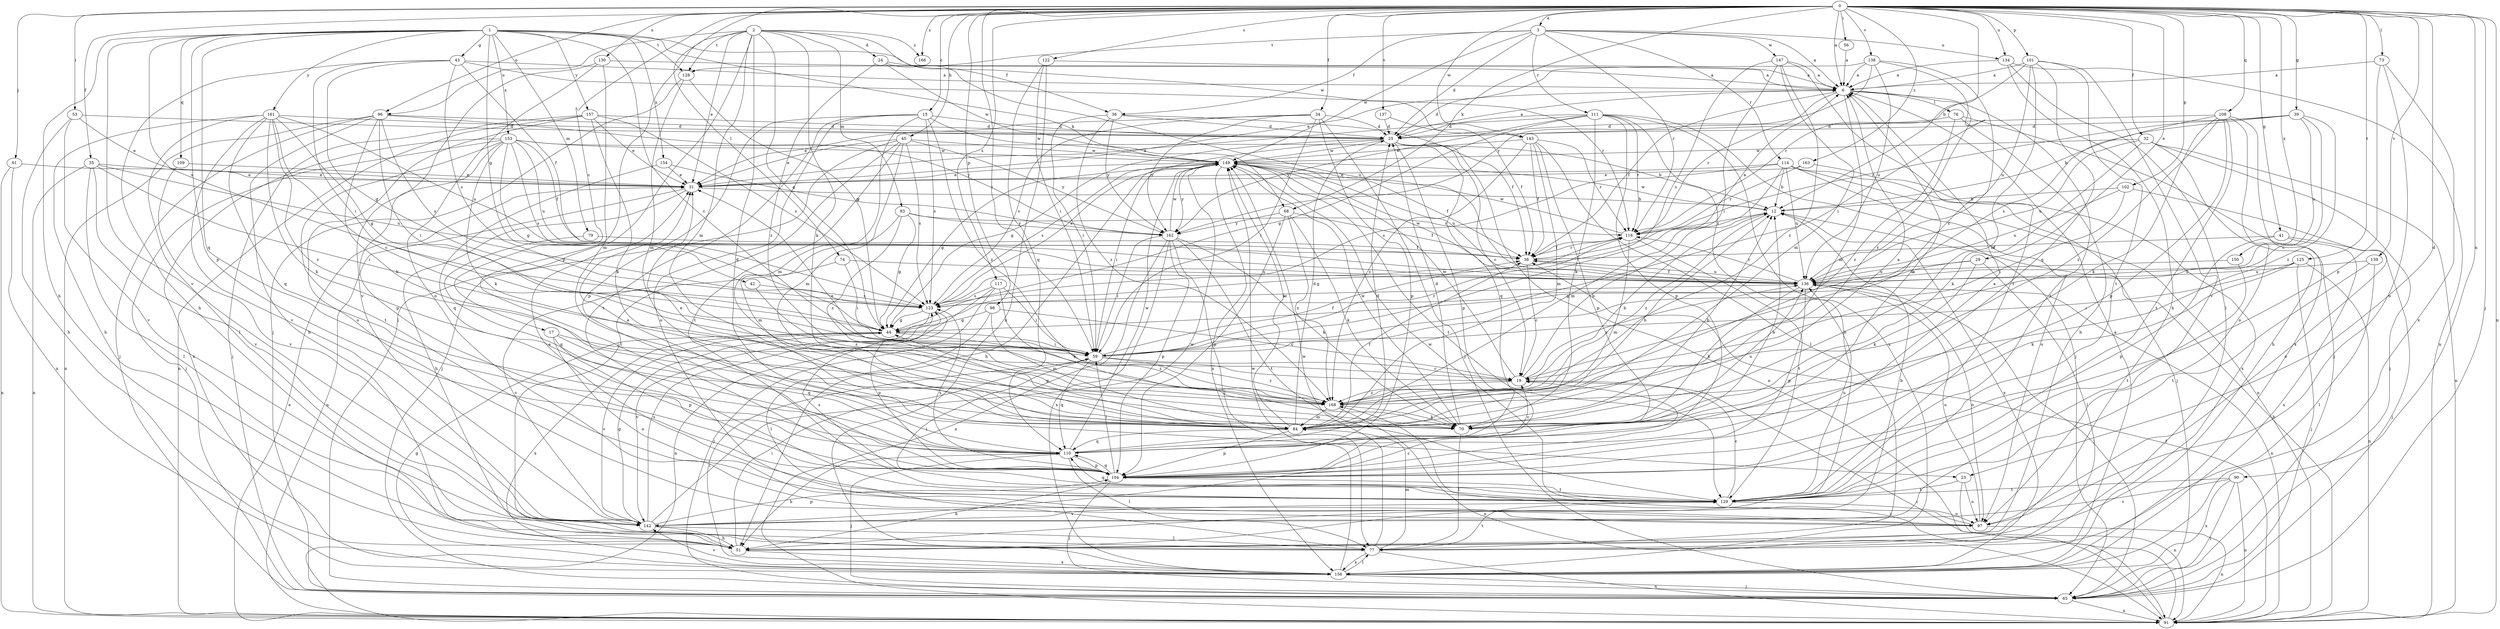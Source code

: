 strict digraph  {
0;
1;
2;
3;
6;
12;
15;
17;
19;
23;
24;
25;
29;
31;
32;
34;
35;
36;
38;
39;
41;
42;
43;
44;
45;
51;
53;
56;
59;
61;
65;
68;
70;
73;
74;
76;
77;
79;
83;
84;
90;
91;
96;
97;
98;
101;
102;
104;
108;
109;
110;
111;
114;
116;
117;
122;
123;
125;
128;
129;
130;
134;
136;
137;
138;
139;
142;
143;
147;
149;
150;
153;
154;
156;
157;
161;
162;
163;
166;
168;
0 -> 3  [label=a];
0 -> 6  [label=a];
0 -> 12  [label=b];
0 -> 15  [label=c];
0 -> 17  [label=c];
0 -> 23  [label=d];
0 -> 29  [label=e];
0 -> 32  [label=f];
0 -> 34  [label=f];
0 -> 35  [label=f];
0 -> 39  [label=g];
0 -> 41  [label=g];
0 -> 45  [label=h];
0 -> 53  [label=i];
0 -> 56  [label=i];
0 -> 59  [label=i];
0 -> 61  [label=j];
0 -> 65  [label=j];
0 -> 68  [label=k];
0 -> 73  [label=l];
0 -> 74  [label=l];
0 -> 90  [label=n];
0 -> 91  [label=n];
0 -> 96  [label=o];
0 -> 98  [label=p];
0 -> 101  [label=p];
0 -> 102  [label=p];
0 -> 108  [label=q];
0 -> 117  [label=s];
0 -> 122  [label=s];
0 -> 125  [label=t];
0 -> 130  [label=u];
0 -> 134  [label=u];
0 -> 137  [label=v];
0 -> 138  [label=v];
0 -> 139  [label=v];
0 -> 143  [label=w];
0 -> 150  [label=x];
0 -> 163  [label=z];
0 -> 166  [label=z];
1 -> 19  [label=c];
1 -> 42  [label=g];
1 -> 43  [label=g];
1 -> 51  [label=h];
1 -> 68  [label=k];
1 -> 79  [label=m];
1 -> 104  [label=p];
1 -> 109  [label=q];
1 -> 110  [label=q];
1 -> 123  [label=s];
1 -> 128  [label=t];
1 -> 142  [label=v];
1 -> 143  [label=w];
1 -> 153  [label=x];
1 -> 154  [label=x];
1 -> 157  [label=y];
1 -> 161  [label=y];
2 -> 23  [label=d];
2 -> 24  [label=d];
2 -> 31  [label=e];
2 -> 36  [label=f];
2 -> 44  [label=g];
2 -> 65  [label=j];
2 -> 70  [label=k];
2 -> 83  [label=m];
2 -> 84  [label=m];
2 -> 96  [label=o];
2 -> 104  [label=p];
2 -> 128  [label=t];
2 -> 166  [label=z];
3 -> 6  [label=a];
3 -> 25  [label=d];
3 -> 36  [label=f];
3 -> 111  [label=r];
3 -> 114  [label=r];
3 -> 116  [label=r];
3 -> 128  [label=t];
3 -> 134  [label=u];
3 -> 147  [label=w];
3 -> 149  [label=w];
6 -> 25  [label=d];
6 -> 38  [label=f];
6 -> 76  [label=l];
6 -> 84  [label=m];
6 -> 116  [label=r];
6 -> 129  [label=t];
6 -> 168  [label=z];
12 -> 116  [label=r];
12 -> 149  [label=w];
12 -> 156  [label=x];
12 -> 168  [label=z];
15 -> 25  [label=d];
15 -> 84  [label=m];
15 -> 97  [label=o];
15 -> 104  [label=p];
15 -> 123  [label=s];
15 -> 129  [label=t];
15 -> 149  [label=w];
15 -> 168  [label=z];
17 -> 59  [label=i];
17 -> 97  [label=o];
17 -> 104  [label=p];
17 -> 110  [label=q];
19 -> 12  [label=b];
19 -> 136  [label=u];
19 -> 149  [label=w];
19 -> 168  [label=z];
23 -> 91  [label=n];
23 -> 97  [label=o];
23 -> 129  [label=t];
24 -> 6  [label=a];
24 -> 136  [label=u];
24 -> 149  [label=w];
24 -> 168  [label=z];
25 -> 6  [label=a];
25 -> 19  [label=c];
25 -> 44  [label=g];
25 -> 91  [label=n];
25 -> 104  [label=p];
25 -> 110  [label=q];
25 -> 123  [label=s];
25 -> 149  [label=w];
29 -> 44  [label=g];
29 -> 70  [label=k];
29 -> 77  [label=l];
29 -> 136  [label=u];
31 -> 12  [label=b];
31 -> 51  [label=h];
31 -> 91  [label=n];
32 -> 51  [label=h];
32 -> 65  [label=j];
32 -> 70  [label=k];
32 -> 91  [label=n];
32 -> 136  [label=u];
32 -> 149  [label=w];
34 -> 25  [label=d];
34 -> 31  [label=e];
34 -> 59  [label=i];
34 -> 65  [label=j];
34 -> 104  [label=p];
34 -> 123  [label=s];
34 -> 162  [label=y];
35 -> 31  [label=e];
35 -> 59  [label=i];
35 -> 77  [label=l];
35 -> 91  [label=n];
35 -> 136  [label=u];
35 -> 142  [label=v];
36 -> 25  [label=d];
36 -> 38  [label=f];
36 -> 59  [label=i];
36 -> 162  [label=y];
36 -> 168  [label=z];
38 -> 6  [label=a];
38 -> 19  [label=c];
38 -> 116  [label=r];
38 -> 136  [label=u];
39 -> 12  [label=b];
39 -> 19  [label=c];
39 -> 25  [label=d];
39 -> 116  [label=r];
39 -> 136  [label=u];
39 -> 168  [label=z];
41 -> 38  [label=f];
41 -> 65  [label=j];
41 -> 104  [label=p];
41 -> 156  [label=x];
42 -> 123  [label=s];
42 -> 168  [label=z];
43 -> 6  [label=a];
43 -> 38  [label=f];
43 -> 44  [label=g];
43 -> 51  [label=h];
43 -> 59  [label=i];
43 -> 116  [label=r];
43 -> 123  [label=s];
44 -> 59  [label=i];
44 -> 142  [label=v];
44 -> 156  [label=x];
44 -> 168  [label=z];
45 -> 31  [label=e];
45 -> 65  [label=j];
45 -> 77  [label=l];
45 -> 84  [label=m];
45 -> 123  [label=s];
45 -> 129  [label=t];
45 -> 149  [label=w];
45 -> 162  [label=y];
51 -> 12  [label=b];
51 -> 59  [label=i];
51 -> 156  [label=x];
53 -> 25  [label=d];
53 -> 31  [label=e];
53 -> 51  [label=h];
53 -> 142  [label=v];
56 -> 6  [label=a];
59 -> 19  [label=c];
59 -> 38  [label=f];
59 -> 110  [label=q];
59 -> 116  [label=r];
59 -> 168  [label=z];
61 -> 31  [label=e];
61 -> 91  [label=n];
61 -> 156  [label=x];
65 -> 91  [label=n];
68 -> 38  [label=f];
68 -> 70  [label=k];
68 -> 104  [label=p];
68 -> 162  [label=y];
68 -> 168  [label=z];
70 -> 12  [label=b];
70 -> 25  [label=d];
70 -> 77  [label=l];
70 -> 136  [label=u];
70 -> 149  [label=w];
73 -> 6  [label=a];
73 -> 97  [label=o];
73 -> 104  [label=p];
73 -> 156  [label=x];
74 -> 59  [label=i];
74 -> 136  [label=u];
74 -> 142  [label=v];
76 -> 25  [label=d];
76 -> 51  [label=h];
76 -> 65  [label=j];
76 -> 168  [label=z];
77 -> 84  [label=m];
77 -> 91  [label=n];
77 -> 129  [label=t];
77 -> 149  [label=w];
77 -> 156  [label=x];
79 -> 38  [label=f];
79 -> 110  [label=q];
83 -> 44  [label=g];
83 -> 84  [label=m];
83 -> 116  [label=r];
83 -> 162  [label=y];
83 -> 168  [label=z];
84 -> 6  [label=a];
84 -> 12  [label=b];
84 -> 25  [label=d];
84 -> 31  [label=e];
84 -> 38  [label=f];
84 -> 44  [label=g];
84 -> 104  [label=p];
84 -> 110  [label=q];
84 -> 149  [label=w];
90 -> 65  [label=j];
90 -> 91  [label=n];
90 -> 129  [label=t];
90 -> 142  [label=v];
90 -> 156  [label=x];
91 -> 12  [label=b];
91 -> 19  [label=c];
91 -> 31  [label=e];
91 -> 38  [label=f];
91 -> 168  [label=z];
96 -> 25  [label=d];
96 -> 51  [label=h];
96 -> 59  [label=i];
96 -> 65  [label=j];
96 -> 70  [label=k];
96 -> 91  [label=n];
96 -> 123  [label=s];
96 -> 162  [label=y];
97 -> 91  [label=n];
97 -> 136  [label=u];
97 -> 149  [label=w];
98 -> 19  [label=c];
98 -> 44  [label=g];
98 -> 77  [label=l];
98 -> 84  [label=m];
101 -> 6  [label=a];
101 -> 84  [label=m];
101 -> 110  [label=q];
101 -> 116  [label=r];
101 -> 129  [label=t];
101 -> 136  [label=u];
101 -> 142  [label=v];
102 -> 12  [label=b];
102 -> 59  [label=i];
102 -> 97  [label=o];
102 -> 136  [label=u];
104 -> 6  [label=a];
104 -> 51  [label=h];
104 -> 59  [label=i];
104 -> 65  [label=j];
104 -> 110  [label=q];
104 -> 123  [label=s];
104 -> 129  [label=t];
108 -> 25  [label=d];
108 -> 70  [label=k];
108 -> 97  [label=o];
108 -> 104  [label=p];
108 -> 123  [label=s];
108 -> 129  [label=t];
108 -> 156  [label=x];
108 -> 168  [label=z];
109 -> 31  [label=e];
109 -> 142  [label=v];
110 -> 6  [label=a];
110 -> 12  [label=b];
110 -> 19  [label=c];
110 -> 25  [label=d];
110 -> 31  [label=e];
110 -> 51  [label=h];
110 -> 65  [label=j];
110 -> 77  [label=l];
110 -> 104  [label=p];
110 -> 149  [label=w];
111 -> 25  [label=d];
111 -> 31  [label=e];
111 -> 44  [label=g];
111 -> 51  [label=h];
111 -> 65  [label=j];
111 -> 70  [label=k];
111 -> 104  [label=p];
111 -> 116  [label=r];
111 -> 156  [label=x];
111 -> 162  [label=y];
114 -> 12  [label=b];
114 -> 31  [label=e];
114 -> 65  [label=j];
114 -> 84  [label=m];
114 -> 91  [label=n];
114 -> 97  [label=o];
114 -> 123  [label=s];
114 -> 136  [label=u];
116 -> 38  [label=f];
116 -> 44  [label=g];
116 -> 84  [label=m];
116 -> 129  [label=t];
116 -> 149  [label=w];
117 -> 59  [label=i];
117 -> 65  [label=j];
117 -> 70  [label=k];
117 -> 91  [label=n];
117 -> 123  [label=s];
122 -> 6  [label=a];
122 -> 59  [label=i];
122 -> 110  [label=q];
122 -> 156  [label=x];
123 -> 44  [label=g];
123 -> 104  [label=p];
123 -> 142  [label=v];
125 -> 59  [label=i];
125 -> 65  [label=j];
125 -> 70  [label=k];
125 -> 91  [label=n];
125 -> 136  [label=u];
128 -> 44  [label=g];
128 -> 65  [label=j];
128 -> 84  [label=m];
129 -> 19  [label=c];
129 -> 31  [label=e];
129 -> 59  [label=i];
129 -> 97  [label=o];
129 -> 110  [label=q];
129 -> 123  [label=s];
129 -> 136  [label=u];
129 -> 142  [label=v];
130 -> 6  [label=a];
130 -> 84  [label=m];
130 -> 97  [label=o];
130 -> 142  [label=v];
134 -> 6  [label=a];
134 -> 51  [label=h];
134 -> 77  [label=l];
134 -> 91  [label=n];
136 -> 38  [label=f];
136 -> 65  [label=j];
136 -> 70  [label=k];
136 -> 91  [label=n];
136 -> 97  [label=o];
136 -> 104  [label=p];
136 -> 116  [label=r];
136 -> 123  [label=s];
136 -> 149  [label=w];
137 -> 25  [label=d];
137 -> 38  [label=f];
138 -> 6  [label=a];
138 -> 19  [label=c];
138 -> 31  [label=e];
138 -> 59  [label=i];
138 -> 136  [label=u];
138 -> 162  [label=y];
139 -> 77  [label=l];
139 -> 129  [label=t];
139 -> 136  [label=u];
142 -> 19  [label=c];
142 -> 44  [label=g];
142 -> 51  [label=h];
142 -> 77  [label=l];
142 -> 104  [label=p];
142 -> 123  [label=s];
142 -> 149  [label=w];
143 -> 38  [label=f];
143 -> 77  [label=l];
143 -> 84  [label=m];
143 -> 104  [label=p];
143 -> 116  [label=r];
143 -> 149  [label=w];
143 -> 168  [label=z];
147 -> 6  [label=a];
147 -> 59  [label=i];
147 -> 84  [label=m];
147 -> 123  [label=s];
147 -> 129  [label=t];
147 -> 168  [label=z];
149 -> 31  [label=e];
149 -> 38  [label=f];
149 -> 44  [label=g];
149 -> 51  [label=h];
149 -> 59  [label=i];
149 -> 123  [label=s];
149 -> 129  [label=t];
149 -> 136  [label=u];
149 -> 156  [label=x];
149 -> 162  [label=y];
150 -> 129  [label=t];
150 -> 136  [label=u];
153 -> 12  [label=b];
153 -> 38  [label=f];
153 -> 44  [label=g];
153 -> 65  [label=j];
153 -> 70  [label=k];
153 -> 104  [label=p];
153 -> 123  [label=s];
153 -> 129  [label=t];
153 -> 136  [label=u];
153 -> 149  [label=w];
153 -> 156  [label=x];
154 -> 31  [label=e];
154 -> 110  [label=q];
154 -> 162  [label=y];
156 -> 6  [label=a];
156 -> 44  [label=g];
156 -> 59  [label=i];
156 -> 65  [label=j];
156 -> 77  [label=l];
156 -> 142  [label=v];
156 -> 149  [label=w];
157 -> 25  [label=d];
157 -> 31  [label=e];
157 -> 65  [label=j];
157 -> 70  [label=k];
157 -> 91  [label=n];
157 -> 97  [label=o];
157 -> 123  [label=s];
161 -> 19  [label=c];
161 -> 25  [label=d];
161 -> 44  [label=g];
161 -> 51  [label=h];
161 -> 70  [label=k];
161 -> 77  [label=l];
161 -> 110  [label=q];
161 -> 136  [label=u];
161 -> 142  [label=v];
161 -> 168  [label=z];
162 -> 59  [label=i];
162 -> 70  [label=k];
162 -> 77  [label=l];
162 -> 91  [label=n];
162 -> 104  [label=p];
162 -> 129  [label=t];
162 -> 149  [label=w];
162 -> 156  [label=x];
163 -> 31  [label=e];
163 -> 116  [label=r];
163 -> 156  [label=x];
168 -> 12  [label=b];
168 -> 31  [label=e];
168 -> 70  [label=k];
168 -> 84  [label=m];
168 -> 91  [label=n];
}
